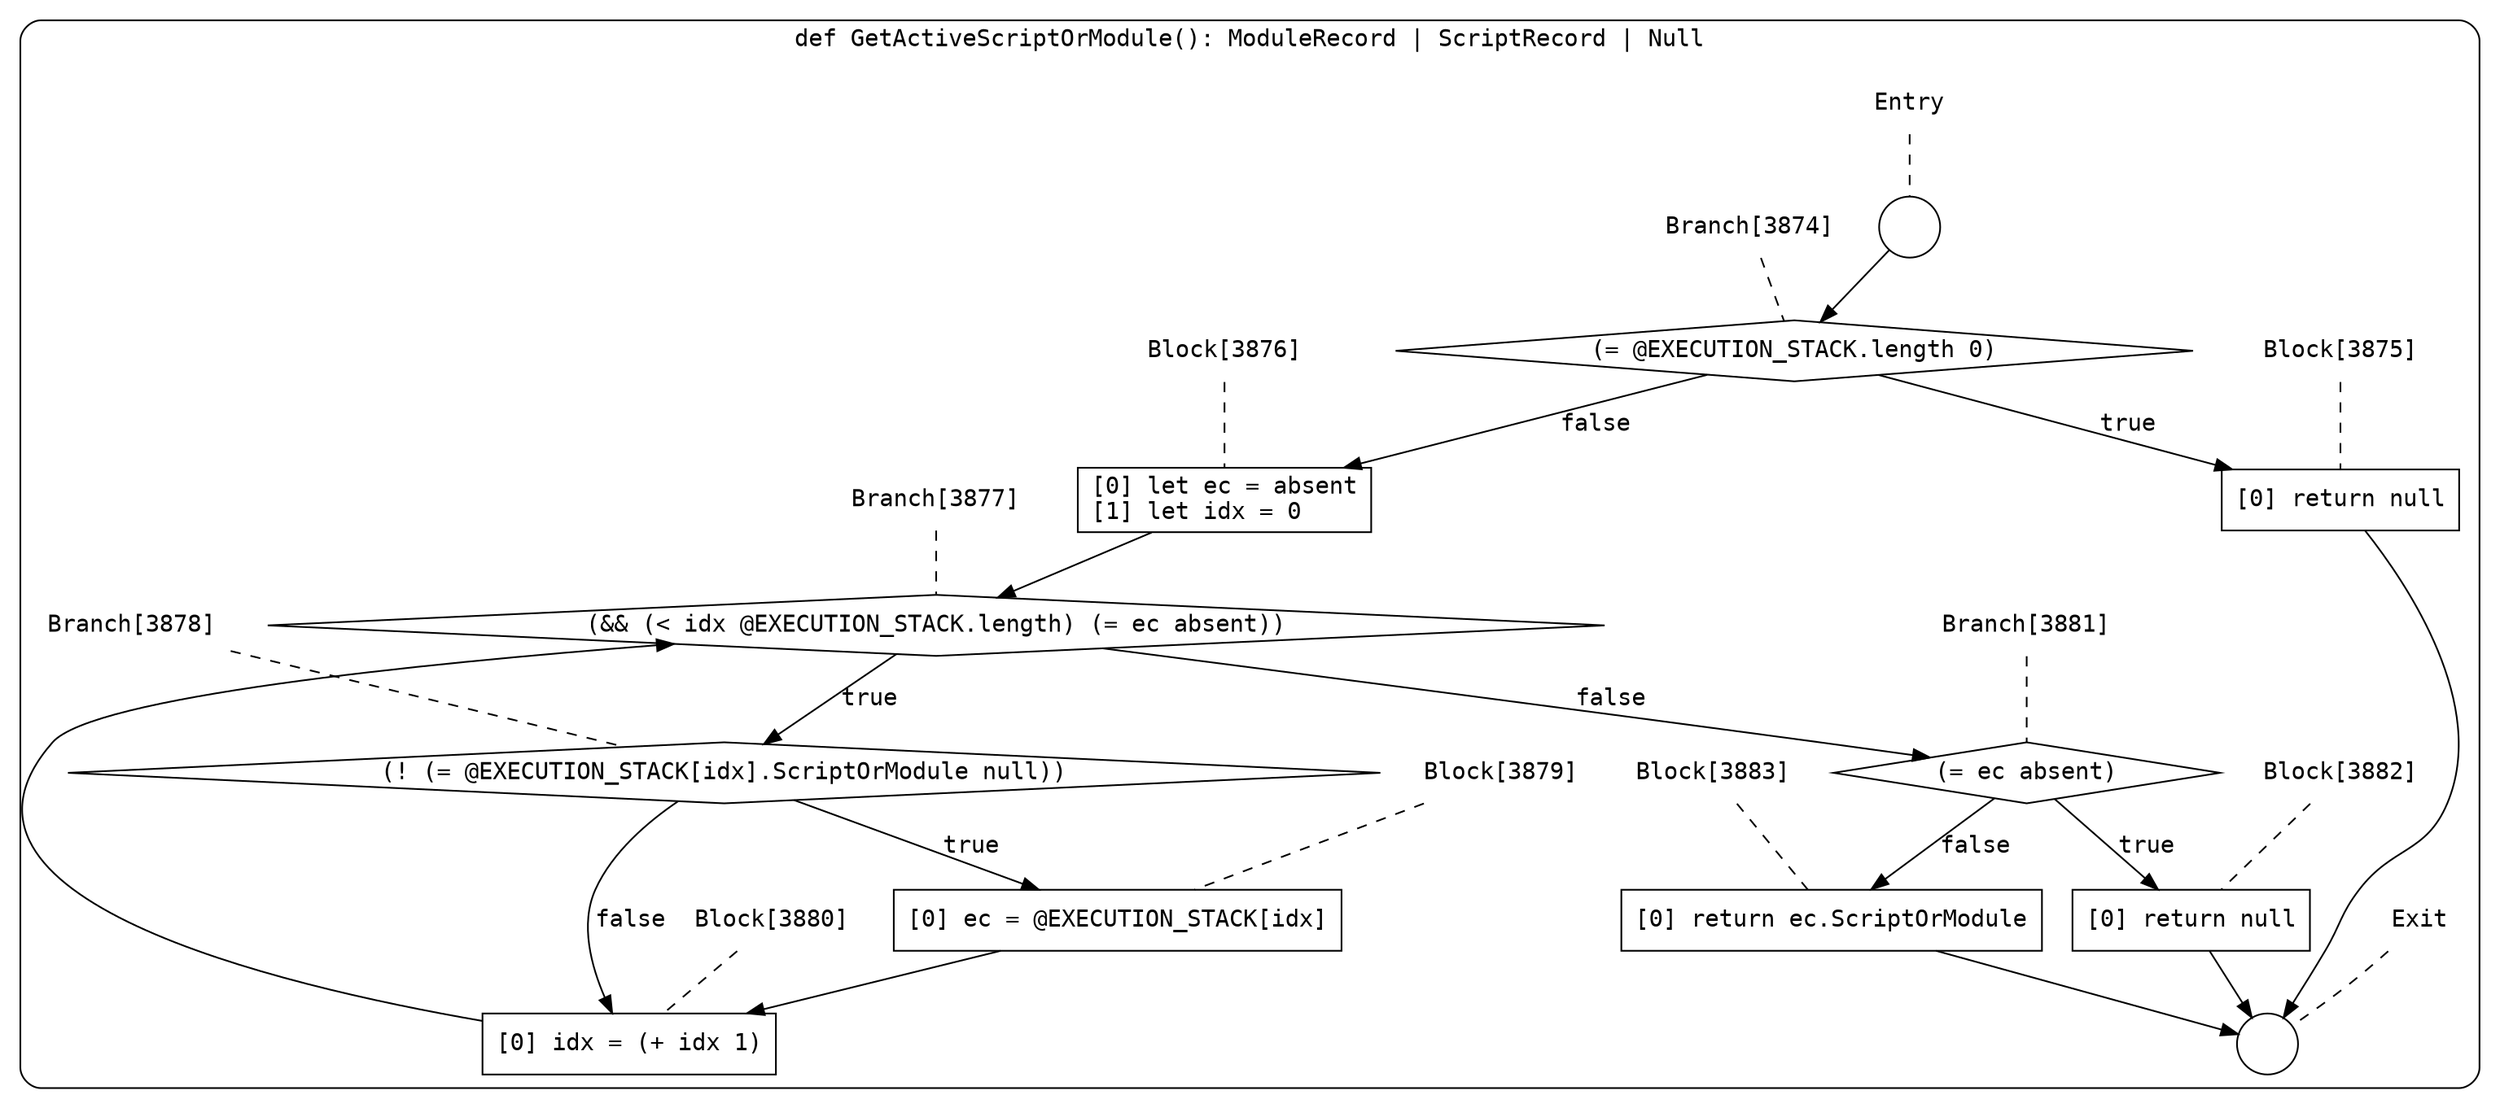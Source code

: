 digraph {
  graph [fontname = "Consolas"]
  node [fontname = "Consolas"]
  edge [fontname = "Consolas"]
  subgraph cluster1032 {
    label = "def GetActiveScriptOrModule(): ModuleRecord | ScriptRecord | Null"
    style = rounded
    cluster1032_entry_name [shape=none, label=<<font color="black">Entry</font>>]
    cluster1032_entry_name -> cluster1032_entry [arrowhead=none, color="black", style=dashed]
    cluster1032_entry [shape=circle label=" " color="black" fillcolor="white" style=filled]
    cluster1032_entry -> node3874 [color="black"]
    cluster1032_exit_name [shape=none, label=<<font color="black">Exit</font>>]
    cluster1032_exit_name -> cluster1032_exit [arrowhead=none, color="black", style=dashed]
    cluster1032_exit [shape=circle label=" " color="black" fillcolor="white" style=filled]
    node3874_name [shape=none, label=<<font color="black">Branch[3874]</font>>]
    node3874_name -> node3874 [arrowhead=none, color="black", style=dashed]
    node3874 [shape=diamond, label=<<font color="black">(= @EXECUTION_STACK.length 0)</font>> color="black" fillcolor="white", style=filled]
    node3874 -> node3875 [label=<<font color="black">true</font>> color="black"]
    node3874 -> node3876 [label=<<font color="black">false</font>> color="black"]
    node3875_name [shape=none, label=<<font color="black">Block[3875]</font>>]
    node3875_name -> node3875 [arrowhead=none, color="black", style=dashed]
    node3875 [shape=box, label=<<font color="black">[0] return null<BR ALIGN="LEFT"/></font>> color="black" fillcolor="white", style=filled]
    node3875 -> cluster1032_exit [color="black"]
    node3876_name [shape=none, label=<<font color="black">Block[3876]</font>>]
    node3876_name -> node3876 [arrowhead=none, color="black", style=dashed]
    node3876 [shape=box, label=<<font color="black">[0] let ec = absent<BR ALIGN="LEFT"/>[1] let idx = 0<BR ALIGN="LEFT"/></font>> color="black" fillcolor="white", style=filled]
    node3876 -> node3877 [color="black"]
    node3877_name [shape=none, label=<<font color="black">Branch[3877]</font>>]
    node3877_name -> node3877 [arrowhead=none, color="black", style=dashed]
    node3877 [shape=diamond, label=<<font color="black">(&amp;&amp; (&lt; idx @EXECUTION_STACK.length) (= ec absent))</font>> color="black" fillcolor="white", style=filled]
    node3877 -> node3878 [label=<<font color="black">true</font>> color="black"]
    node3877 -> node3881 [label=<<font color="black">false</font>> color="black"]
    node3878_name [shape=none, label=<<font color="black">Branch[3878]</font>>]
    node3878_name -> node3878 [arrowhead=none, color="black", style=dashed]
    node3878 [shape=diamond, label=<<font color="black">(! (= @EXECUTION_STACK[idx].ScriptOrModule null))</font>> color="black" fillcolor="white", style=filled]
    node3878 -> node3879 [label=<<font color="black">true</font>> color="black"]
    node3878 -> node3880 [label=<<font color="black">false</font>> color="black"]
    node3881_name [shape=none, label=<<font color="black">Branch[3881]</font>>]
    node3881_name -> node3881 [arrowhead=none, color="black", style=dashed]
    node3881 [shape=diamond, label=<<font color="black">(= ec absent)</font>> color="black" fillcolor="white", style=filled]
    node3881 -> node3882 [label=<<font color="black">true</font>> color="black"]
    node3881 -> node3883 [label=<<font color="black">false</font>> color="black"]
    node3879_name [shape=none, label=<<font color="black">Block[3879]</font>>]
    node3879_name -> node3879 [arrowhead=none, color="black", style=dashed]
    node3879 [shape=box, label=<<font color="black">[0] ec = @EXECUTION_STACK[idx]<BR ALIGN="LEFT"/></font>> color="black" fillcolor="white", style=filled]
    node3879 -> node3880 [color="black"]
    node3880_name [shape=none, label=<<font color="black">Block[3880]</font>>]
    node3880_name -> node3880 [arrowhead=none, color="black", style=dashed]
    node3880 [shape=box, label=<<font color="black">[0] idx = (+ idx 1)<BR ALIGN="LEFT"/></font>> color="black" fillcolor="white", style=filled]
    node3880 -> node3877 [color="black"]
    node3882_name [shape=none, label=<<font color="black">Block[3882]</font>>]
    node3882_name -> node3882 [arrowhead=none, color="black", style=dashed]
    node3882 [shape=box, label=<<font color="black">[0] return null<BR ALIGN="LEFT"/></font>> color="black" fillcolor="white", style=filled]
    node3882 -> cluster1032_exit [color="black"]
    node3883_name [shape=none, label=<<font color="black">Block[3883]</font>>]
    node3883_name -> node3883 [arrowhead=none, color="black", style=dashed]
    node3883 [shape=box, label=<<font color="black">[0] return ec.ScriptOrModule<BR ALIGN="LEFT"/></font>> color="black" fillcolor="white", style=filled]
    node3883 -> cluster1032_exit [color="black"]
  }
}